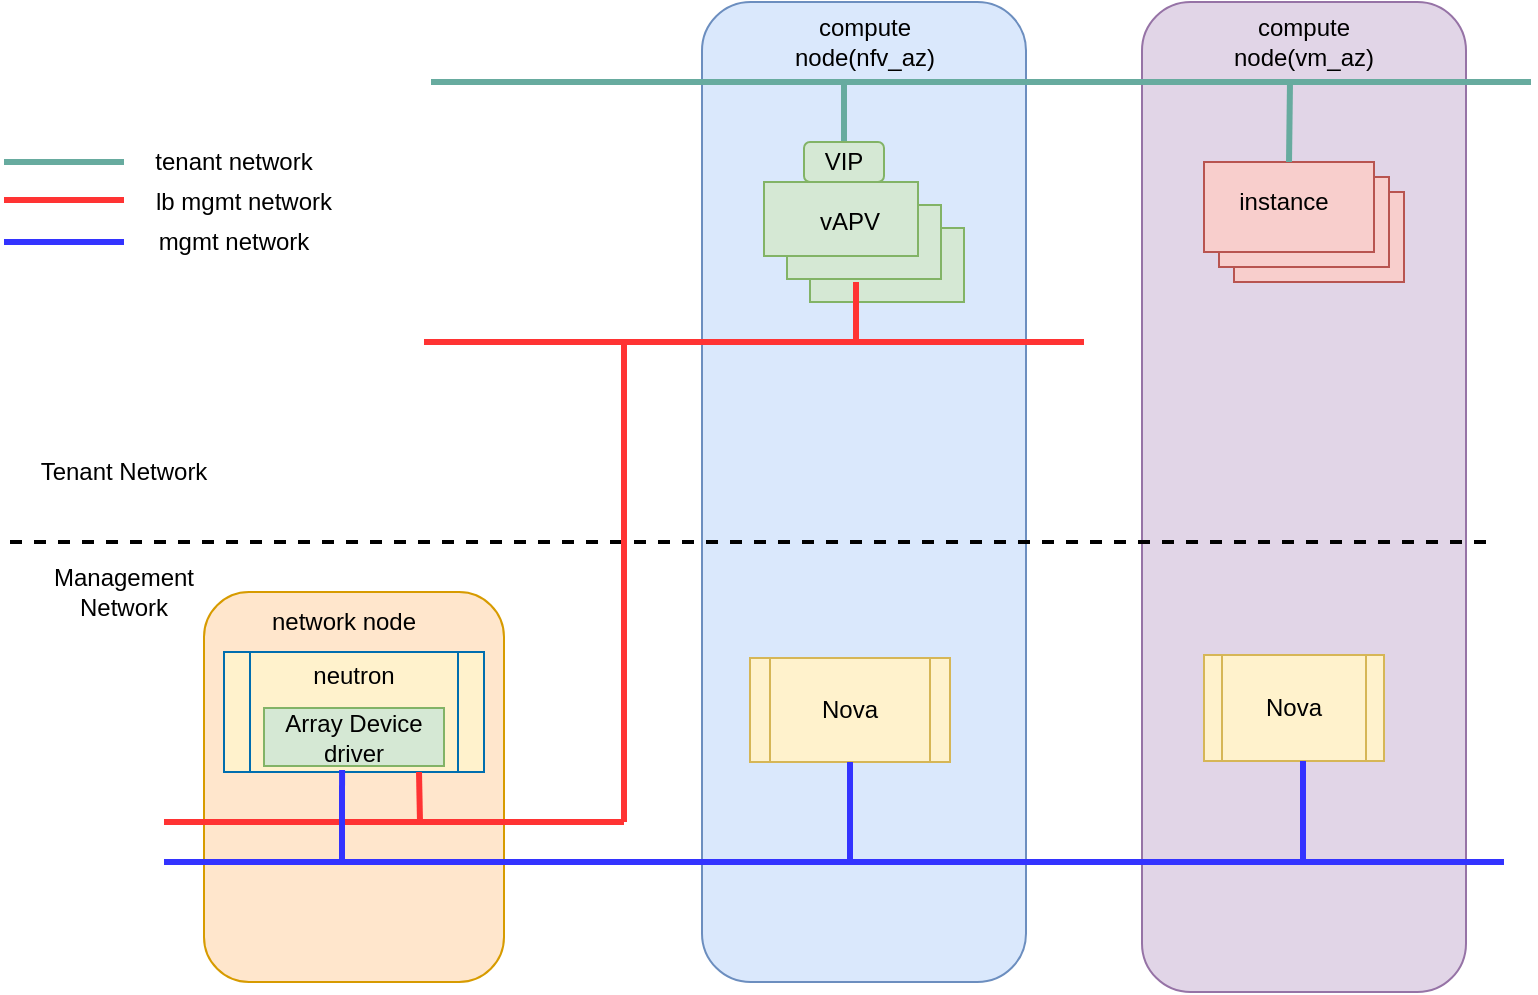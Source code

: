 <mxfile version="10.5.8" type="github"><diagram id="Qx80gGtEnknEm3JL-m-9" name="Page-1"><mxGraphModel dx="918" dy="599" grid="1" gridSize="10" guides="1" tooltips="1" connect="1" arrows="1" fold="1" page="1" pageScale="1" pageWidth="827" pageHeight="1169" math="0" shadow="0"><root><mxCell id="0"/><mxCell id="1" parent="0"/><mxCell id="zyN9riHLbNqvqCSaTRXS-2" value="Tenant Network" style="text;html=1;strokeColor=none;fillColor=none;align=center;verticalAlign=middle;whiteSpace=wrap;rounded=0;" parent="1" vertex="1"><mxGeometry x="50" y="330" width="100" height="30" as="geometry"/></mxCell><mxCell id="zyN9riHLbNqvqCSaTRXS-3" value="Management Network" style="text;html=1;strokeColor=none;fillColor=none;align=center;verticalAlign=middle;whiteSpace=wrap;rounded=0;" parent="1" vertex="1"><mxGeometry x="50" y="390" width="100" height="30" as="geometry"/></mxCell><mxCell id="zyN9riHLbNqvqCSaTRXS-4" value="" style="rounded=1;whiteSpace=wrap;html=1;fillColor=#ffe6cc;strokeColor=#d79b00;" parent="1" vertex="1"><mxGeometry x="140" y="405" width="150" height="195" as="geometry"/></mxCell><mxCell id="zyN9riHLbNqvqCSaTRXS-5" value="" style="rounded=1;whiteSpace=wrap;html=1;fillColor=#e1d5e7;strokeColor=#9673a6;" parent="1" vertex="1"><mxGeometry x="609" y="110" width="162" height="495" as="geometry"/></mxCell><mxCell id="zyN9riHLbNqvqCSaTRXS-7" value="" style="rounded=1;whiteSpace=wrap;html=1;fillColor=#dae8fc;strokeColor=#6c8ebf;" parent="1" vertex="1"><mxGeometry x="389" y="110" width="162" height="490" as="geometry"/></mxCell><mxCell id="zyN9riHLbNqvqCSaTRXS-1" value="" style="endArrow=none;dashed=1;html=1;strokeWidth=2;" parent="1" edge="1"><mxGeometry width="50" height="50" relative="1" as="geometry"><mxPoint x="43" y="380" as="sourcePoint"/><mxPoint x="783" y="380" as="targetPoint"/></mxGeometry></mxCell><mxCell id="zyN9riHLbNqvqCSaTRXS-8" value="network node" style="text;html=1;strokeColor=none;fillColor=none;align=center;verticalAlign=middle;whiteSpace=wrap;rounded=0;" parent="1" vertex="1"><mxGeometry x="160" y="410" width="100" height="20" as="geometry"/></mxCell><mxCell id="S0dZIIywb5dSLWF_NtWc-1" value="" style="endArrow=none;html=1;fillColor=#008a00;strokeColor=#FF3333;strokeWidth=3;" parent="1" edge="1"><mxGeometry width="50" height="50" relative="1" as="geometry"><mxPoint x="120" y="520" as="sourcePoint"/><mxPoint x="350" y="520" as="targetPoint"/></mxGeometry></mxCell><mxCell id="S0dZIIywb5dSLWF_NtWc-2" value="" style="endArrow=none;html=1;strokeWidth=3;fillColor=#6a00ff;strokeColor=#3333FF;" parent="1" edge="1"><mxGeometry width="50" height="50" relative="1" as="geometry"><mxPoint x="120" y="540" as="sourcePoint"/><mxPoint x="790" y="540" as="targetPoint"/></mxGeometry></mxCell><mxCell id="S0dZIIywb5dSLWF_NtWc-3" value="" style="shape=process;whiteSpace=wrap;html=1;backgroundOutline=1;fillColor=#FFF2CC;strokeColor=#006EAF;fontColor=#ffffff;" parent="1" vertex="1"><mxGeometry x="150" y="435" width="130" height="60" as="geometry"/></mxCell><mxCell id="S0dZIIywb5dSLWF_NtWc-4" value="neutron" style="text;html=1;strokeColor=none;fillColor=none;align=center;verticalAlign=middle;whiteSpace=wrap;rounded=0;" parent="1" vertex="1"><mxGeometry x="185" y="443" width="60" height="7" as="geometry"/></mxCell><mxCell id="S0dZIIywb5dSLWF_NtWc-5" value="Array Device driver" style="rounded=0;whiteSpace=wrap;html=1;fillColor=#d5e8d4;strokeColor=#82b366;" parent="1" vertex="1"><mxGeometry x="170" y="463" width="90" height="29" as="geometry"/></mxCell><mxCell id="S0dZIIywb5dSLWF_NtWc-10" value="" style="endArrow=none;html=1;strokeWidth=3;entryX=0.75;entryY=1;entryDx=0;entryDy=0;strokeColor=#FF3333;" parent="1" target="S0dZIIywb5dSLWF_NtWc-3" edge="1"><mxGeometry width="50" height="50" relative="1" as="geometry"><mxPoint x="248" y="520" as="sourcePoint"/><mxPoint x="90" y="550" as="targetPoint"/></mxGeometry></mxCell><mxCell id="S0dZIIywb5dSLWF_NtWc-13" value="" style="endArrow=none;html=1;strokeColor=#3333FF;strokeWidth=3;entryX=0.454;entryY=0.983;entryDx=0;entryDy=0;entryPerimeter=0;" parent="1" target="S0dZIIywb5dSLWF_NtWc-3" edge="1"><mxGeometry width="50" height="50" relative="1" as="geometry"><mxPoint x="209" y="540" as="sourcePoint"/><mxPoint x="90" y="520" as="targetPoint"/></mxGeometry></mxCell><mxCell id="S0dZIIywb5dSLWF_NtWc-14" value="Nova" style="shape=process;whiteSpace=wrap;html=1;backgroundOutline=1;fillColor=#fff2cc;strokeColor=#d6b656;" parent="1" vertex="1"><mxGeometry x="413" y="438" width="100" height="52" as="geometry"/></mxCell><mxCell id="S0dZIIywb5dSLWF_NtWc-15" value="Nova" style="shape=process;whiteSpace=wrap;html=1;backgroundOutline=1;fillColor=#fff2cc;strokeColor=#d6b656;" parent="1" vertex="1"><mxGeometry x="640" y="436.5" width="90" height="53" as="geometry"/></mxCell><mxCell id="S0dZIIywb5dSLWF_NtWc-16" value="" style="endArrow=none;html=1;strokeColor=#FF3333;strokeWidth=3;" parent="1" edge="1"><mxGeometry width="50" height="50" relative="1" as="geometry"><mxPoint x="350" y="520" as="sourcePoint"/><mxPoint x="350" y="280" as="targetPoint"/><Array as="points"><mxPoint x="350" y="435"/></Array></mxGeometry></mxCell><mxCell id="S0dZIIywb5dSLWF_NtWc-17" value="" style="endArrow=none;html=1;strokeColor=#FF3333;strokeWidth=3;" parent="1" edge="1"><mxGeometry width="50" height="50" relative="1" as="geometry"><mxPoint x="250" y="280" as="sourcePoint"/><mxPoint x="580" y="280" as="targetPoint"/></mxGeometry></mxCell><mxCell id="S0dZIIywb5dSLWF_NtWc-19" value="" style="endArrow=none;html=1;strokeColor=#3333FF;strokeWidth=3;entryX=0.5;entryY=1;entryDx=0;entryDy=0;" parent="1" target="S0dZIIywb5dSLWF_NtWc-14" edge="1"><mxGeometry width="50" height="50" relative="1" as="geometry"><mxPoint x="463" y="540" as="sourcePoint"/><mxPoint x="500" y="490" as="targetPoint"/></mxGeometry></mxCell><mxCell id="S0dZIIywb5dSLWF_NtWc-20" value="" style="endArrow=none;html=1;strokeColor=#3333FF;strokeWidth=3;entryX=0.5;entryY=1;entryDx=0;entryDy=0;" parent="1" edge="1"><mxGeometry width="50" height="50" relative="1" as="geometry"><mxPoint x="689.5" y="539.5" as="sourcePoint"/><mxPoint x="689.5" y="489.5" as="targetPoint"/></mxGeometry></mxCell><mxCell id="S0dZIIywb5dSLWF_NtWc-21" value="" style="endArrow=none;html=1;strokeColor=#67AB9F;strokeWidth=3;fillColor=#e1d5e7;" parent="1" edge="1"><mxGeometry width="50" height="50" relative="1" as="geometry"><mxPoint x="253.5" y="150" as="sourcePoint"/><mxPoint x="803.5" y="150" as="targetPoint"/></mxGeometry></mxCell><mxCell id="S0dZIIywb5dSLWF_NtWc-22" value="compute node(nfv_az)" style="text;html=1;strokeColor=none;fillColor=none;align=center;verticalAlign=middle;whiteSpace=wrap;rounded=0;" parent="1" vertex="1"><mxGeometry x="411.5" y="120" width="117" height="20" as="geometry"/></mxCell><mxCell id="S0dZIIywb5dSLWF_NtWc-23" value="compute node(vm_az)" style="text;html=1;strokeColor=none;fillColor=none;align=center;verticalAlign=middle;whiteSpace=wrap;rounded=0;" parent="1" vertex="1"><mxGeometry x="640" y="115" width="100" height="30" as="geometry"/></mxCell><mxCell id="S0dZIIywb5dSLWF_NtWc-24" value="" style="verticalLabelPosition=bottom;verticalAlign=top;html=1;shape=mxgraph.basic.layered_rect;dx=23;outlineConnect=0;fillColor=#d5e8d4;strokeColor=#82b366;" parent="1" vertex="1"><mxGeometry x="420" y="200" width="100" height="60" as="geometry"/></mxCell><mxCell id="S0dZIIywb5dSLWF_NtWc-25" value="vAPV" style="text;html=1;strokeColor=none;fillColor=none;align=center;verticalAlign=middle;whiteSpace=wrap;rounded=0;" parent="1" vertex="1"><mxGeometry x="443" y="210" width="40" height="20" as="geometry"/></mxCell><mxCell id="S0dZIIywb5dSLWF_NtWc-26" value="" style="endArrow=none;html=1;strokeColor=#67AB9F;strokeWidth=3;exitX=0.5;exitY=0;exitDx=0;exitDy=0;" parent="1" source="S0dZIIywb5dSLWF_NtWc-42" edge="1"><mxGeometry width="50" height="50" relative="1" as="geometry"><mxPoint x="460" y="170" as="sourcePoint"/><mxPoint x="460" y="150" as="targetPoint"/></mxGeometry></mxCell><mxCell id="S0dZIIywb5dSLWF_NtWc-27" value="" style="endArrow=none;html=1;strokeColor=#FF3333;strokeWidth=3;" parent="1" edge="1"><mxGeometry width="50" height="50" relative="1" as="geometry"><mxPoint x="466" y="250" as="sourcePoint"/><mxPoint x="466" y="280" as="targetPoint"/></mxGeometry></mxCell><mxCell id="S0dZIIywb5dSLWF_NtWc-28" value="" style="verticalLabelPosition=bottom;verticalAlign=top;html=1;shape=mxgraph.basic.layered_rect;dx=15;outlineConnect=0;fillColor=#f8cecc;strokeColor=#b85450;" parent="1" vertex="1"><mxGeometry x="640" y="190" width="100" height="60" as="geometry"/></mxCell><mxCell id="S0dZIIywb5dSLWF_NtWc-29" value="instance" style="text;html=1;strokeColor=none;fillColor=none;align=center;verticalAlign=middle;whiteSpace=wrap;rounded=0;" parent="1" vertex="1"><mxGeometry x="650" y="200" width="60" height="20" as="geometry"/></mxCell><mxCell id="S0dZIIywb5dSLWF_NtWc-31" value="" style="endArrow=none;html=1;strokeColor=#67AB9F;strokeWidth=3;exitX=0;exitY=0;exitDx=42.5;exitDy=0;exitPerimeter=0;" parent="1" source="S0dZIIywb5dSLWF_NtWc-28" edge="1"><mxGeometry width="50" height="50" relative="1" as="geometry"><mxPoint x="140" y="270" as="sourcePoint"/><mxPoint x="683" y="150" as="targetPoint"/></mxGeometry></mxCell><mxCell id="S0dZIIywb5dSLWF_NtWc-33" value="" style="endArrow=none;html=1;strokeColor=#67AB9F;strokeWidth=3;" parent="1" edge="1"><mxGeometry width="50" height="50" relative="1" as="geometry"><mxPoint x="40" y="190" as="sourcePoint"/><mxPoint x="100" y="190" as="targetPoint"/></mxGeometry></mxCell><mxCell id="S0dZIIywb5dSLWF_NtWc-35" value="" style="endArrow=none;html=1;strokeColor=#FF3333;strokeWidth=3;" parent="1" edge="1"><mxGeometry width="50" height="50" relative="1" as="geometry"><mxPoint x="40" y="209" as="sourcePoint"/><mxPoint x="100" y="209" as="targetPoint"/></mxGeometry></mxCell><mxCell id="S0dZIIywb5dSLWF_NtWc-36" value="" style="endArrow=none;html=1;strokeColor=#3333FF;strokeWidth=3;" parent="1" edge="1"><mxGeometry width="50" height="50" relative="1" as="geometry"><mxPoint x="40" y="230" as="sourcePoint"/><mxPoint x="100" y="230" as="targetPoint"/></mxGeometry></mxCell><mxCell id="S0dZIIywb5dSLWF_NtWc-37" value="tenant network" style="text;html=1;strokeColor=none;fillColor=none;align=center;verticalAlign=middle;whiteSpace=wrap;rounded=0;" parent="1" vertex="1"><mxGeometry x="110" y="180" width="90" height="20" as="geometry"/></mxCell><mxCell id="S0dZIIywb5dSLWF_NtWc-38" value="lb mgmt network" style="text;html=1;strokeColor=none;fillColor=none;align=center;verticalAlign=middle;whiteSpace=wrap;rounded=0;" parent="1" vertex="1"><mxGeometry x="110" y="200" width="100" height="20" as="geometry"/></mxCell><mxCell id="S0dZIIywb5dSLWF_NtWc-39" value="mgmt network" style="text;html=1;strokeColor=none;fillColor=none;align=center;verticalAlign=middle;whiteSpace=wrap;rounded=0;" parent="1" vertex="1"><mxGeometry x="105" y="220" width="100" height="20" as="geometry"/></mxCell><mxCell id="S0dZIIywb5dSLWF_NtWc-42" value="VIP" style="rounded=1;whiteSpace=wrap;html=1;fillColor=#d5e8d4;strokeColor=#82b366;" parent="1" vertex="1"><mxGeometry x="440" y="180" width="40" height="20" as="geometry"/></mxCell></root></mxGraphModel></diagram></mxfile>
